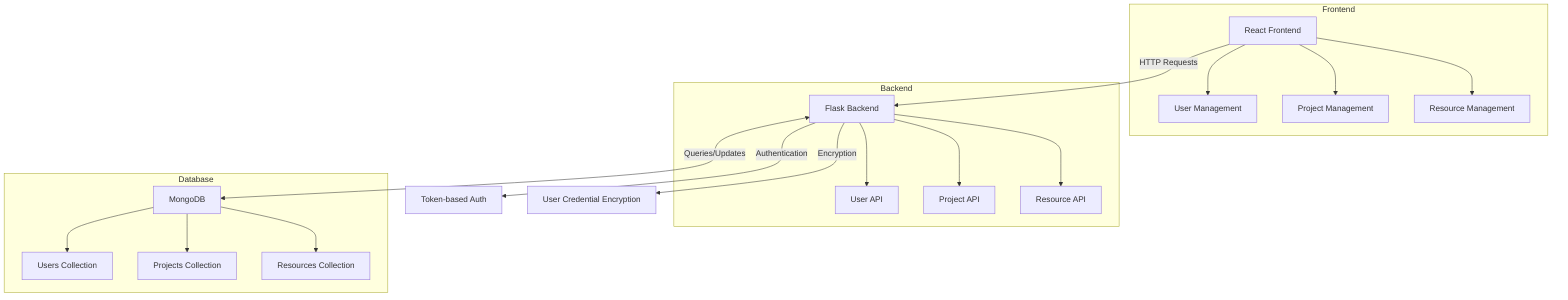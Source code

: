 graph TD
    A[React Frontend] -->|HTTP Requests| B[Flask Backend]
    B <-->|Queries/Updates| C[MongoDB]
    B -->|Authentication| D[Token-based Auth]
    B -->|Encryption| E[User Credential Encryption]
    subgraph Frontend
        A --> F[User Management]
        A --> G[Project Management]
        A --> H[Resource Management]
    end
    subgraph Backend
        B --> I[User API]
        B --> J[Project API]
        B --> K[Resource API]
    end
    subgraph Database
        C --> L[Users Collection]
        C --> M[Projects Collection]
        C --> N[Resources Collection]
    end